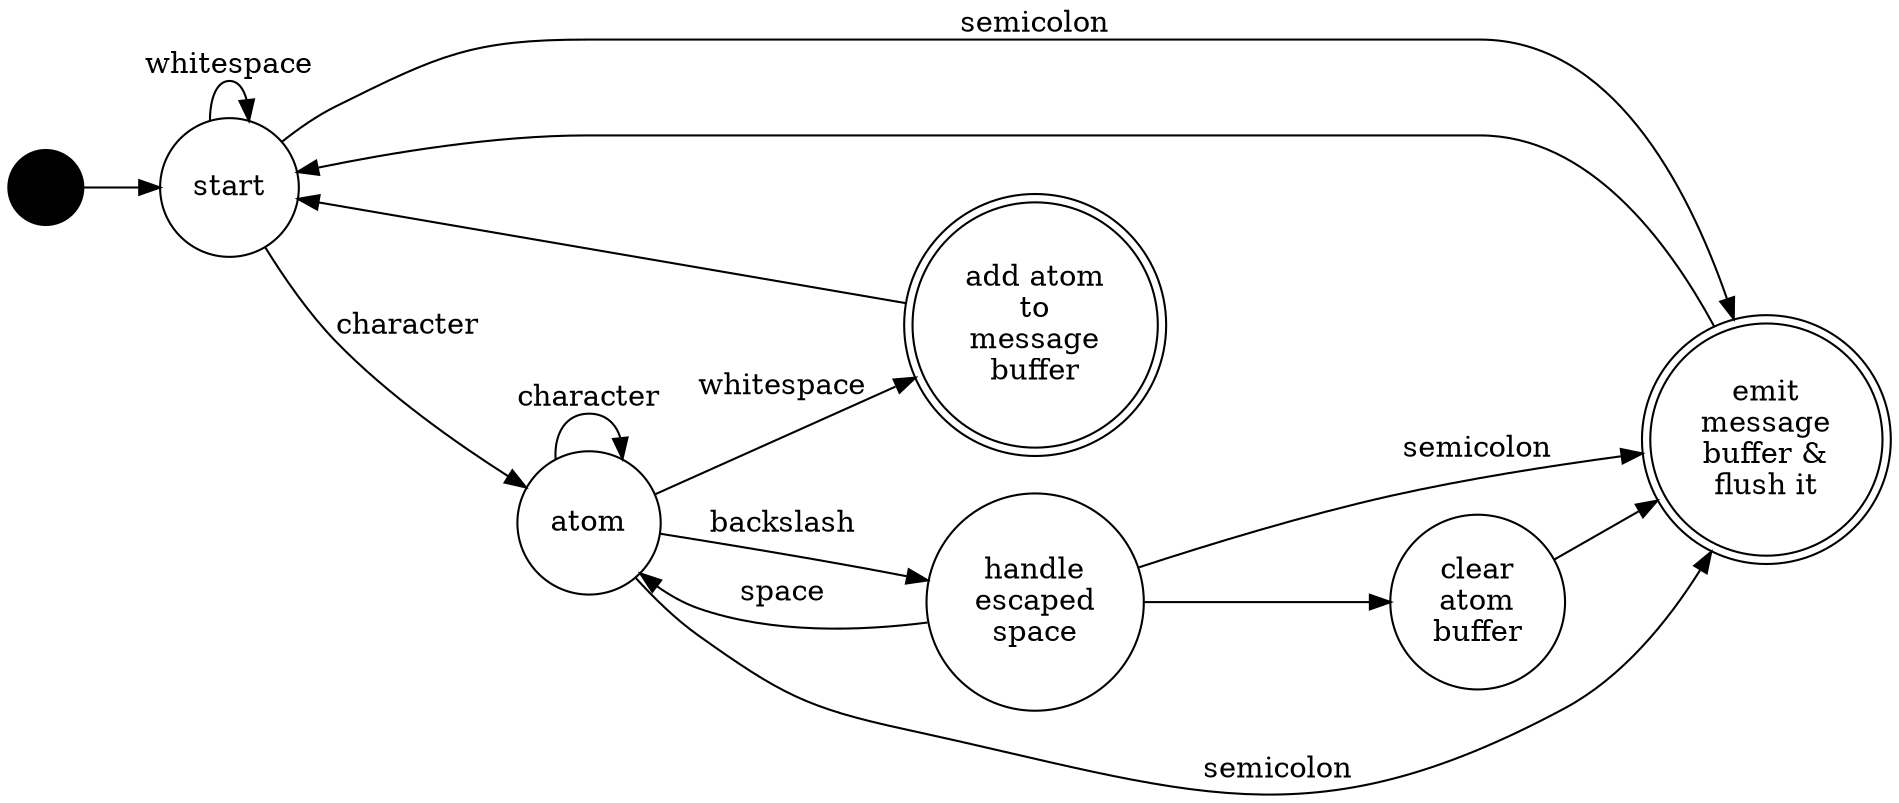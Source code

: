 // finite state machine to parse FUDI messages
// render: dot -Tpng -o parsing_fsm.png parsing_fsm.gv
digraph fudi_fsm {
    rankdir=LR;

    node [shape=circle];
    "init" [
        label=""
	shape="circle"
	color=black
	style=filled
    ];
    "done" [
        label = "emit\nmessage\nbuffer &\nflush it"
        shape = "doublecircle"
    ];
    "add_atom" [
        label = "add atom\nto\nmessage\nbuffer"
        shape = "doublecircle"
    ];
    "escape_space" [
        label = "handle\nescaped\nspace"
        shape = "circle"
    ];
    "clear_atom" [
        label = "clear\natom\nbuffer"
        shape = "circle"
    ];

    init -> start;

    start -> done [label="semicolon"];
    start -> start [label="whitespace"];
    start -> atom [label="character"];

    done -> start;

    atom -> done [label="semicolon"];
    atom -> escape_space [label="backslash"];
    atom -> add_atom [label="whitespace"];
    atom -> atom [label="character"];

    add_atom -> start;

    escape_space -> atom [label="space"];
    escape_space -> done [label="semicolon"];
    escape_space -> clear_atom [label=""];

    clear_atom -> done;
}